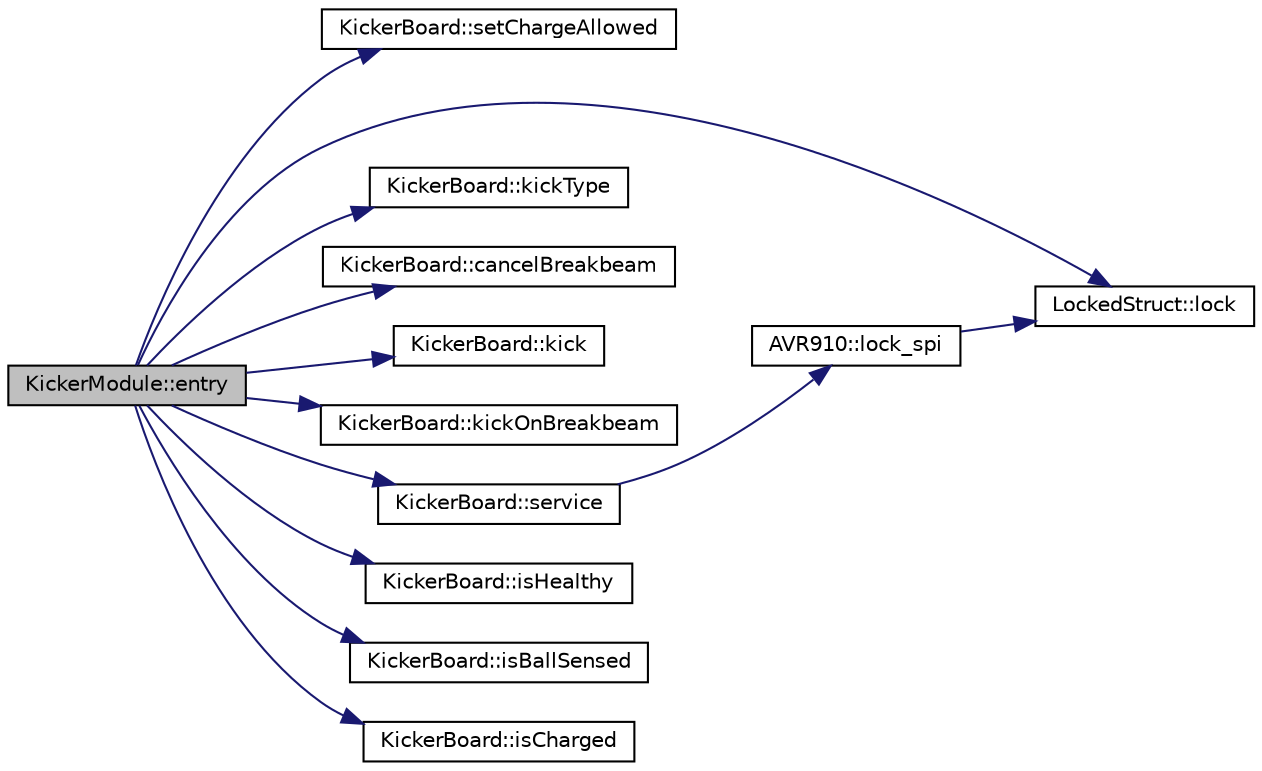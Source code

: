 digraph "KickerModule::entry"
{
  edge [fontname="Helvetica",fontsize="10",labelfontname="Helvetica",labelfontsize="10"];
  node [fontname="Helvetica",fontsize="10",shape=record];
  rankdir="LR";
  Node3 [label="KickerModule::entry",height=0.2,width=0.4,color="black", fillcolor="grey75", style="filled", fontcolor="black"];
  Node3 -> Node4 [color="midnightblue",fontsize="10",style="solid",fontname="Helvetica"];
  Node4 [label="KickerBoard::setChargeAllowed",height=0.2,width=0.4,color="black", fillcolor="white", style="filled",URL="$class_kicker_board.html#a5caa81abc585544ba6122f237f9d6a31",tooltip="Sets the charge pin (to high) and allows the caps to charge up to max voltage. "];
  Node3 -> Node5 [color="midnightblue",fontsize="10",style="solid",fontname="Helvetica"];
  Node5 [label="LockedStruct::lock",height=0.2,width=0.4,color="black", fillcolor="white", style="filled",URL="$struct_locked_struct.html#aa207b98a1cd6c569a96e7d1d5565478f",tooltip="Lock this struct. "];
  Node3 -> Node6 [color="midnightblue",fontsize="10",style="solid",fontname="Helvetica"];
  Node6 [label="KickerBoard::kickType",height=0.2,width=0.4,color="black", fillcolor="white", style="filled",URL="$class_kicker_board.html#aae6db87403d0bb354f76071ea2182e7a",tooltip="Sets whether the KickerBoard should chip or kick. "];
  Node3 -> Node7 [color="midnightblue",fontsize="10",style="solid",fontname="Helvetica"];
  Node7 [label="KickerBoard::cancelBreakbeam",height=0.2,width=0.4,color="black", fillcolor="white", style="filled",URL="$class_kicker_board.html#ad7fe6bbf240ec17f50d3b9551166ed95",tooltip="Cancels the kick on break beam command so that it doesn&#39;t kick when the break beam triggers..."];
  Node3 -> Node8 [color="midnightblue",fontsize="10",style="solid",fontname="Helvetica"];
  Node8 [label="KickerBoard::kick",height=0.2,width=0.4,color="black", fillcolor="white", style="filled",URL="$class_kicker_board.html#ad09cd66a72a0d24f1a8176cea71397ff",tooltip="Sends the KickerBoard a command to kick for the allotted time in in milliseconds. ..."];
  Node3 -> Node9 [color="midnightblue",fontsize="10",style="solid",fontname="Helvetica"];
  Node9 [label="KickerBoard::kickOnBreakbeam",height=0.2,width=0.4,color="black", fillcolor="white", style="filled",URL="$class_kicker_board.html#a68a34d0ca98d8d67da8167bdea3eb332",tooltip="Sends the KickerBoard a command to kick for the allotted time in in milliseconds once the breakbeam t..."];
  Node3 -> Node10 [color="midnightblue",fontsize="10",style="solid",fontname="Helvetica"];
  Node10 [label="KickerBoard::service",height=0.2,width=0.4,color="black", fillcolor="white", style="filled",URL="$class_kicker_board.html#aaa3a613b73e4be7eb4812bb8c11bc6ce",tooltip="Must be called once an interation (~25hz) to communicate and update the kicker. "];
  Node10 -> Node11 [color="midnightblue",fontsize="10",style="solid",fontname="Helvetica"];
  Node11 [label="AVR910::lock_spi",height=0.2,width=0.4,color="black", fillcolor="white", style="filled",URL="$class_a_v_r910.html#a4b33111389ef72e6e05e2951505e1821"];
  Node11 -> Node5 [color="midnightblue",fontsize="10",style="solid",fontname="Helvetica"];
  Node3 -> Node12 [color="midnightblue",fontsize="10",style="solid",fontname="Helvetica"];
  Node12 [label="KickerBoard::isHealthy",height=0.2,width=0.4,color="black", fillcolor="white", style="filled",URL="$class_kicker_board.html#ad4598424736ecde08789e4d4d5feb83e"];
  Node3 -> Node13 [color="midnightblue",fontsize="10",style="solid",fontname="Helvetica"];
  Node13 [label="KickerBoard::isBallSensed",height=0.2,width=0.4,color="black", fillcolor="white", style="filled",URL="$class_kicker_board.html#a24d20274376b425dcecfde77eefffbb9"];
  Node3 -> Node14 [color="midnightblue",fontsize="10",style="solid",fontname="Helvetica"];
  Node14 [label="KickerBoard::isCharged",height=0.2,width=0.4,color="black", fillcolor="white", style="filled",URL="$class_kicker_board.html#a183b9c1bd871f9124b706b053157dada"];
}
